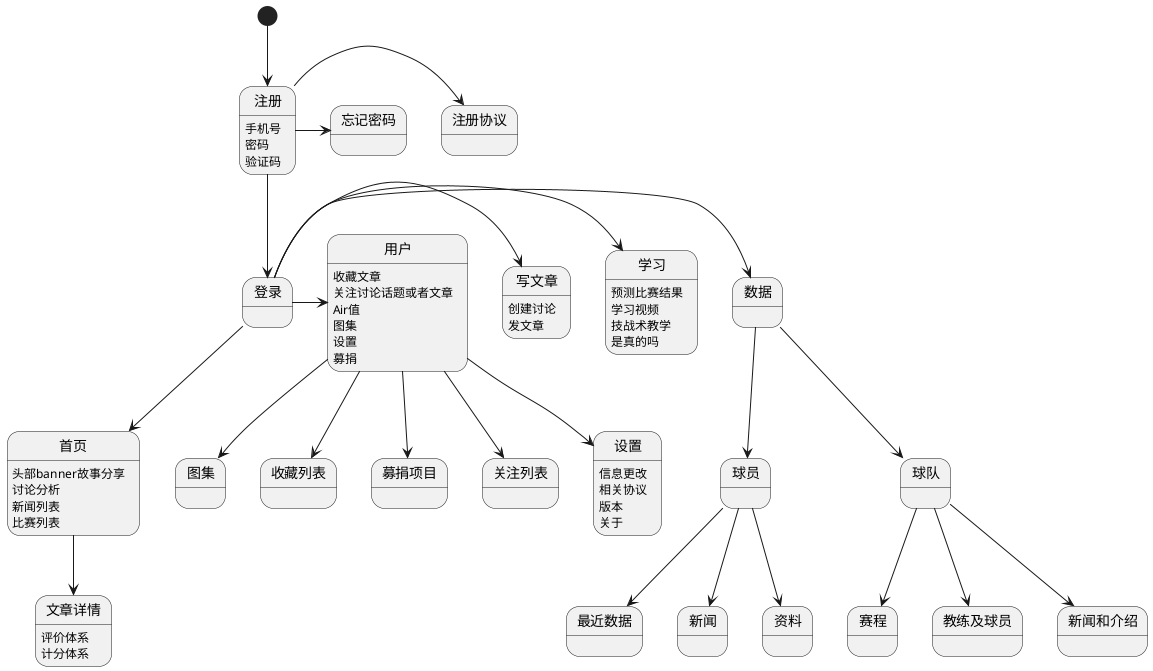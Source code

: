 @startuml

[*] --> 注册 
注册: 手机号
注册: 密码
注册: 验证码
注册 -> 忘记密码
注册 -> 注册协议
注册 --> 登录

登录 --> 首页
登录 -> 数据
登录 -> 写文章
登录 -> 学习
登录 -> 用户

首页: 头部banner故事分享
首页: 讨论分析
首页: 新闻列表
首页: 比赛列表

首页 --> 文章详情

文章详情: 评价体系
文章详情: 计分体系

写文章: 创建讨论
写文章: 发文章

学习: 预测比赛结果
学习: 学习视频
学习: 技战术教学
学习: 是真的吗

用户: 收藏文章
用户: 关注讨论话题或者文章
用户: Air值
用户: 图集
用户: 设置
用户: 募捐

用户 --> 设置
用户 --> 图集
用户 --> 收藏列表
用户 --> 募捐项目
用户 --> 关注列表

设置: 信息更改
设置: 相关协议
设置: 版本
设置: 关于

数据 --> 球员
数据 --> 球队

球员 --> 资料
球员 --> 最近数据
球员 --> 新闻

球队 --> 新闻和介绍
球队 --> 赛程
球队 --> 教练及球员

@enduml